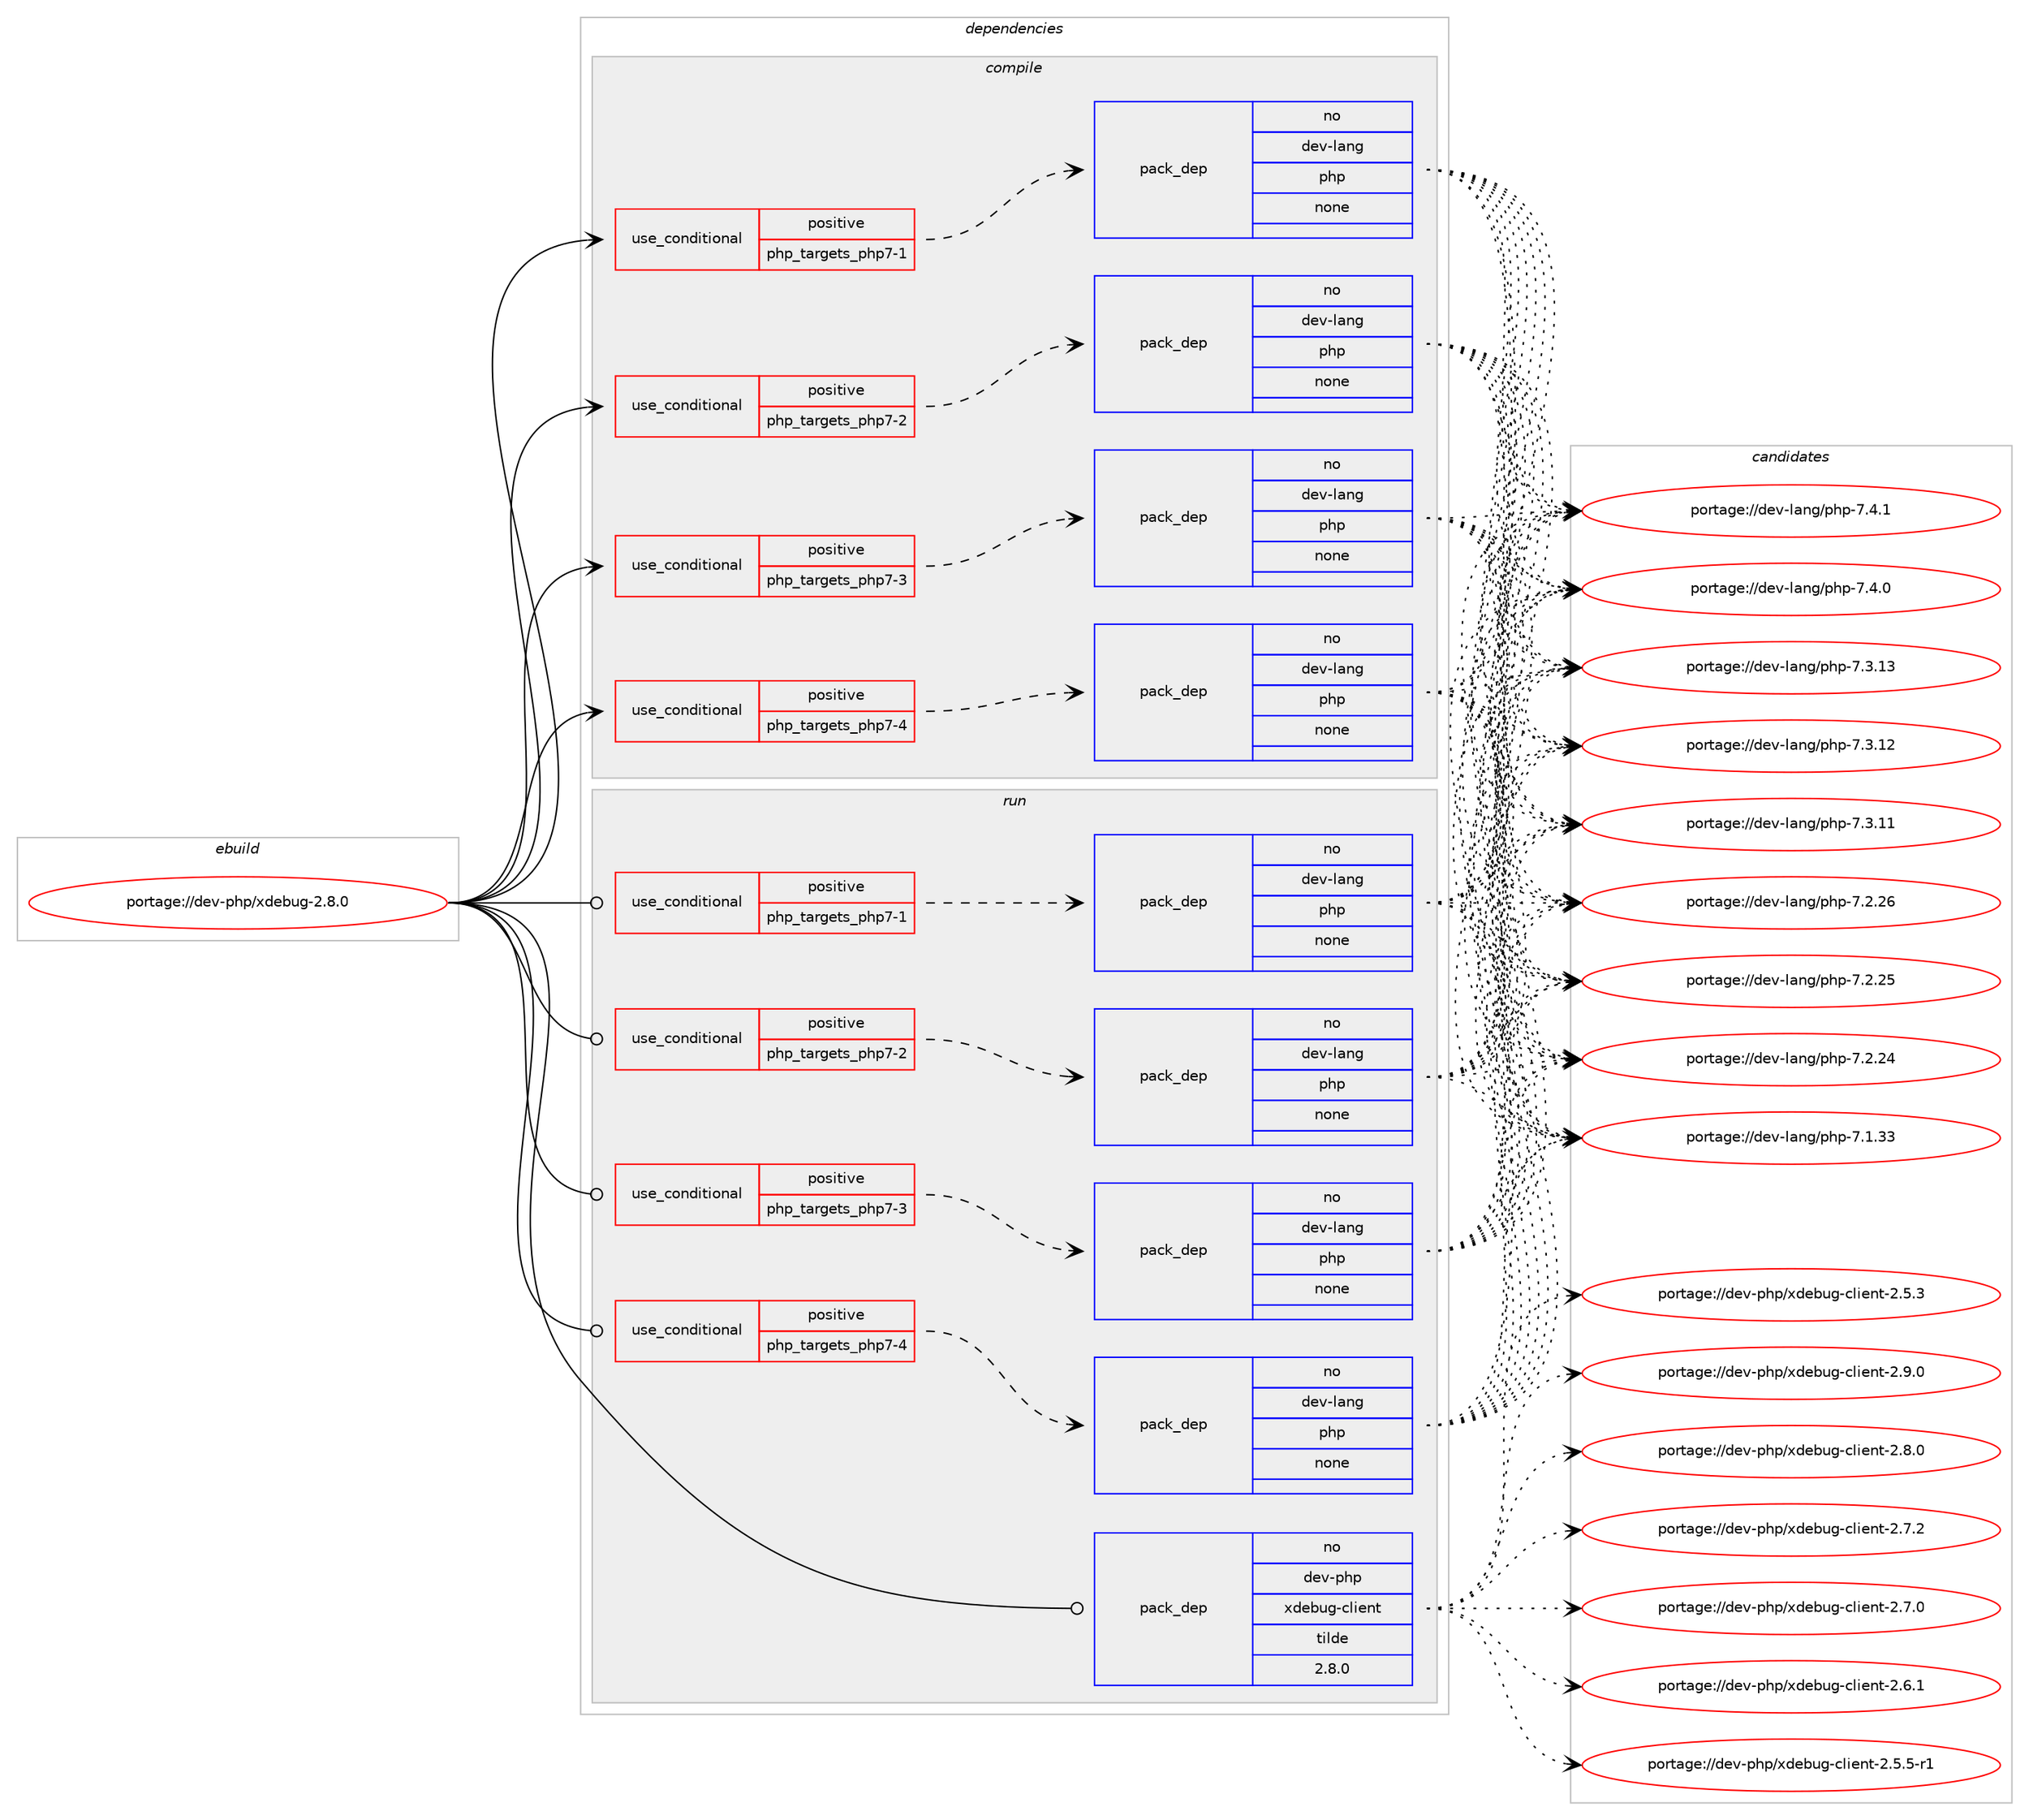 digraph prolog {

# *************
# Graph options
# *************

newrank=true;
concentrate=true;
compound=true;
graph [rankdir=LR,fontname=Helvetica,fontsize=10,ranksep=1.5];#, ranksep=2.5, nodesep=0.2];
edge  [arrowhead=vee];
node  [fontname=Helvetica,fontsize=10];

# **********
# The ebuild
# **********

subgraph cluster_leftcol {
color=gray;
label=<<i>ebuild</i>>;
id [label="portage://dev-php/xdebug-2.8.0", color=red, width=4, href="../dev-php/xdebug-2.8.0.svg"];
}

# ****************
# The dependencies
# ****************

subgraph cluster_midcol {
color=gray;
label=<<i>dependencies</i>>;
subgraph cluster_compile {
fillcolor="#eeeeee";
style=filled;
label=<<i>compile</i>>;
subgraph cond119765 {
dependency473998 [label=<<TABLE BORDER="0" CELLBORDER="1" CELLSPACING="0" CELLPADDING="4"><TR><TD ROWSPAN="3" CELLPADDING="10">use_conditional</TD></TR><TR><TD>positive</TD></TR><TR><TD>php_targets_php7-1</TD></TR></TABLE>>, shape=none, color=red];
subgraph pack349215 {
dependency473999 [label=<<TABLE BORDER="0" CELLBORDER="1" CELLSPACING="0" CELLPADDING="4" WIDTH="220"><TR><TD ROWSPAN="6" CELLPADDING="30">pack_dep</TD></TR><TR><TD WIDTH="110">no</TD></TR><TR><TD>dev-lang</TD></TR><TR><TD>php</TD></TR><TR><TD>none</TD></TR><TR><TD></TD></TR></TABLE>>, shape=none, color=blue];
}
dependency473998:e -> dependency473999:w [weight=20,style="dashed",arrowhead="vee"];
}
id:e -> dependency473998:w [weight=20,style="solid",arrowhead="vee"];
subgraph cond119766 {
dependency474000 [label=<<TABLE BORDER="0" CELLBORDER="1" CELLSPACING="0" CELLPADDING="4"><TR><TD ROWSPAN="3" CELLPADDING="10">use_conditional</TD></TR><TR><TD>positive</TD></TR><TR><TD>php_targets_php7-2</TD></TR></TABLE>>, shape=none, color=red];
subgraph pack349216 {
dependency474001 [label=<<TABLE BORDER="0" CELLBORDER="1" CELLSPACING="0" CELLPADDING="4" WIDTH="220"><TR><TD ROWSPAN="6" CELLPADDING="30">pack_dep</TD></TR><TR><TD WIDTH="110">no</TD></TR><TR><TD>dev-lang</TD></TR><TR><TD>php</TD></TR><TR><TD>none</TD></TR><TR><TD></TD></TR></TABLE>>, shape=none, color=blue];
}
dependency474000:e -> dependency474001:w [weight=20,style="dashed",arrowhead="vee"];
}
id:e -> dependency474000:w [weight=20,style="solid",arrowhead="vee"];
subgraph cond119767 {
dependency474002 [label=<<TABLE BORDER="0" CELLBORDER="1" CELLSPACING="0" CELLPADDING="4"><TR><TD ROWSPAN="3" CELLPADDING="10">use_conditional</TD></TR><TR><TD>positive</TD></TR><TR><TD>php_targets_php7-3</TD></TR></TABLE>>, shape=none, color=red];
subgraph pack349217 {
dependency474003 [label=<<TABLE BORDER="0" CELLBORDER="1" CELLSPACING="0" CELLPADDING="4" WIDTH="220"><TR><TD ROWSPAN="6" CELLPADDING="30">pack_dep</TD></TR><TR><TD WIDTH="110">no</TD></TR><TR><TD>dev-lang</TD></TR><TR><TD>php</TD></TR><TR><TD>none</TD></TR><TR><TD></TD></TR></TABLE>>, shape=none, color=blue];
}
dependency474002:e -> dependency474003:w [weight=20,style="dashed",arrowhead="vee"];
}
id:e -> dependency474002:w [weight=20,style="solid",arrowhead="vee"];
subgraph cond119768 {
dependency474004 [label=<<TABLE BORDER="0" CELLBORDER="1" CELLSPACING="0" CELLPADDING="4"><TR><TD ROWSPAN="3" CELLPADDING="10">use_conditional</TD></TR><TR><TD>positive</TD></TR><TR><TD>php_targets_php7-4</TD></TR></TABLE>>, shape=none, color=red];
subgraph pack349218 {
dependency474005 [label=<<TABLE BORDER="0" CELLBORDER="1" CELLSPACING="0" CELLPADDING="4" WIDTH="220"><TR><TD ROWSPAN="6" CELLPADDING="30">pack_dep</TD></TR><TR><TD WIDTH="110">no</TD></TR><TR><TD>dev-lang</TD></TR><TR><TD>php</TD></TR><TR><TD>none</TD></TR><TR><TD></TD></TR></TABLE>>, shape=none, color=blue];
}
dependency474004:e -> dependency474005:w [weight=20,style="dashed",arrowhead="vee"];
}
id:e -> dependency474004:w [weight=20,style="solid",arrowhead="vee"];
}
subgraph cluster_compileandrun {
fillcolor="#eeeeee";
style=filled;
label=<<i>compile and run</i>>;
}
subgraph cluster_run {
fillcolor="#eeeeee";
style=filled;
label=<<i>run</i>>;
subgraph cond119769 {
dependency474006 [label=<<TABLE BORDER="0" CELLBORDER="1" CELLSPACING="0" CELLPADDING="4"><TR><TD ROWSPAN="3" CELLPADDING="10">use_conditional</TD></TR><TR><TD>positive</TD></TR><TR><TD>php_targets_php7-1</TD></TR></TABLE>>, shape=none, color=red];
subgraph pack349219 {
dependency474007 [label=<<TABLE BORDER="0" CELLBORDER="1" CELLSPACING="0" CELLPADDING="4" WIDTH="220"><TR><TD ROWSPAN="6" CELLPADDING="30">pack_dep</TD></TR><TR><TD WIDTH="110">no</TD></TR><TR><TD>dev-lang</TD></TR><TR><TD>php</TD></TR><TR><TD>none</TD></TR><TR><TD></TD></TR></TABLE>>, shape=none, color=blue];
}
dependency474006:e -> dependency474007:w [weight=20,style="dashed",arrowhead="vee"];
}
id:e -> dependency474006:w [weight=20,style="solid",arrowhead="odot"];
subgraph cond119770 {
dependency474008 [label=<<TABLE BORDER="0" CELLBORDER="1" CELLSPACING="0" CELLPADDING="4"><TR><TD ROWSPAN="3" CELLPADDING="10">use_conditional</TD></TR><TR><TD>positive</TD></TR><TR><TD>php_targets_php7-2</TD></TR></TABLE>>, shape=none, color=red];
subgraph pack349220 {
dependency474009 [label=<<TABLE BORDER="0" CELLBORDER="1" CELLSPACING="0" CELLPADDING="4" WIDTH="220"><TR><TD ROWSPAN="6" CELLPADDING="30">pack_dep</TD></TR><TR><TD WIDTH="110">no</TD></TR><TR><TD>dev-lang</TD></TR><TR><TD>php</TD></TR><TR><TD>none</TD></TR><TR><TD></TD></TR></TABLE>>, shape=none, color=blue];
}
dependency474008:e -> dependency474009:w [weight=20,style="dashed",arrowhead="vee"];
}
id:e -> dependency474008:w [weight=20,style="solid",arrowhead="odot"];
subgraph cond119771 {
dependency474010 [label=<<TABLE BORDER="0" CELLBORDER="1" CELLSPACING="0" CELLPADDING="4"><TR><TD ROWSPAN="3" CELLPADDING="10">use_conditional</TD></TR><TR><TD>positive</TD></TR><TR><TD>php_targets_php7-3</TD></TR></TABLE>>, shape=none, color=red];
subgraph pack349221 {
dependency474011 [label=<<TABLE BORDER="0" CELLBORDER="1" CELLSPACING="0" CELLPADDING="4" WIDTH="220"><TR><TD ROWSPAN="6" CELLPADDING="30">pack_dep</TD></TR><TR><TD WIDTH="110">no</TD></TR><TR><TD>dev-lang</TD></TR><TR><TD>php</TD></TR><TR><TD>none</TD></TR><TR><TD></TD></TR></TABLE>>, shape=none, color=blue];
}
dependency474010:e -> dependency474011:w [weight=20,style="dashed",arrowhead="vee"];
}
id:e -> dependency474010:w [weight=20,style="solid",arrowhead="odot"];
subgraph cond119772 {
dependency474012 [label=<<TABLE BORDER="0" CELLBORDER="1" CELLSPACING="0" CELLPADDING="4"><TR><TD ROWSPAN="3" CELLPADDING="10">use_conditional</TD></TR><TR><TD>positive</TD></TR><TR><TD>php_targets_php7-4</TD></TR></TABLE>>, shape=none, color=red];
subgraph pack349222 {
dependency474013 [label=<<TABLE BORDER="0" CELLBORDER="1" CELLSPACING="0" CELLPADDING="4" WIDTH="220"><TR><TD ROWSPAN="6" CELLPADDING="30">pack_dep</TD></TR><TR><TD WIDTH="110">no</TD></TR><TR><TD>dev-lang</TD></TR><TR><TD>php</TD></TR><TR><TD>none</TD></TR><TR><TD></TD></TR></TABLE>>, shape=none, color=blue];
}
dependency474012:e -> dependency474013:w [weight=20,style="dashed",arrowhead="vee"];
}
id:e -> dependency474012:w [weight=20,style="solid",arrowhead="odot"];
subgraph pack349223 {
dependency474014 [label=<<TABLE BORDER="0" CELLBORDER="1" CELLSPACING="0" CELLPADDING="4" WIDTH="220"><TR><TD ROWSPAN="6" CELLPADDING="30">pack_dep</TD></TR><TR><TD WIDTH="110">no</TD></TR><TR><TD>dev-php</TD></TR><TR><TD>xdebug-client</TD></TR><TR><TD>tilde</TD></TR><TR><TD>2.8.0</TD></TR></TABLE>>, shape=none, color=blue];
}
id:e -> dependency474014:w [weight=20,style="solid",arrowhead="odot"];
}
}

# **************
# The candidates
# **************

subgraph cluster_choices {
rank=same;
color=gray;
label=<<i>candidates</i>>;

subgraph choice349215 {
color=black;
nodesep=1;
choice100101118451089711010347112104112455546524649 [label="portage://dev-lang/php-7.4.1", color=red, width=4,href="../dev-lang/php-7.4.1.svg"];
choice100101118451089711010347112104112455546524648 [label="portage://dev-lang/php-7.4.0", color=red, width=4,href="../dev-lang/php-7.4.0.svg"];
choice10010111845108971101034711210411245554651464951 [label="portage://dev-lang/php-7.3.13", color=red, width=4,href="../dev-lang/php-7.3.13.svg"];
choice10010111845108971101034711210411245554651464950 [label="portage://dev-lang/php-7.3.12", color=red, width=4,href="../dev-lang/php-7.3.12.svg"];
choice10010111845108971101034711210411245554651464949 [label="portage://dev-lang/php-7.3.11", color=red, width=4,href="../dev-lang/php-7.3.11.svg"];
choice10010111845108971101034711210411245554650465054 [label="portage://dev-lang/php-7.2.26", color=red, width=4,href="../dev-lang/php-7.2.26.svg"];
choice10010111845108971101034711210411245554650465053 [label="portage://dev-lang/php-7.2.25", color=red, width=4,href="../dev-lang/php-7.2.25.svg"];
choice10010111845108971101034711210411245554650465052 [label="portage://dev-lang/php-7.2.24", color=red, width=4,href="../dev-lang/php-7.2.24.svg"];
choice10010111845108971101034711210411245554649465151 [label="portage://dev-lang/php-7.1.33", color=red, width=4,href="../dev-lang/php-7.1.33.svg"];
dependency473999:e -> choice100101118451089711010347112104112455546524649:w [style=dotted,weight="100"];
dependency473999:e -> choice100101118451089711010347112104112455546524648:w [style=dotted,weight="100"];
dependency473999:e -> choice10010111845108971101034711210411245554651464951:w [style=dotted,weight="100"];
dependency473999:e -> choice10010111845108971101034711210411245554651464950:w [style=dotted,weight="100"];
dependency473999:e -> choice10010111845108971101034711210411245554651464949:w [style=dotted,weight="100"];
dependency473999:e -> choice10010111845108971101034711210411245554650465054:w [style=dotted,weight="100"];
dependency473999:e -> choice10010111845108971101034711210411245554650465053:w [style=dotted,weight="100"];
dependency473999:e -> choice10010111845108971101034711210411245554650465052:w [style=dotted,weight="100"];
dependency473999:e -> choice10010111845108971101034711210411245554649465151:w [style=dotted,weight="100"];
}
subgraph choice349216 {
color=black;
nodesep=1;
choice100101118451089711010347112104112455546524649 [label="portage://dev-lang/php-7.4.1", color=red, width=4,href="../dev-lang/php-7.4.1.svg"];
choice100101118451089711010347112104112455546524648 [label="portage://dev-lang/php-7.4.0", color=red, width=4,href="../dev-lang/php-7.4.0.svg"];
choice10010111845108971101034711210411245554651464951 [label="portage://dev-lang/php-7.3.13", color=red, width=4,href="../dev-lang/php-7.3.13.svg"];
choice10010111845108971101034711210411245554651464950 [label="portage://dev-lang/php-7.3.12", color=red, width=4,href="../dev-lang/php-7.3.12.svg"];
choice10010111845108971101034711210411245554651464949 [label="portage://dev-lang/php-7.3.11", color=red, width=4,href="../dev-lang/php-7.3.11.svg"];
choice10010111845108971101034711210411245554650465054 [label="portage://dev-lang/php-7.2.26", color=red, width=4,href="../dev-lang/php-7.2.26.svg"];
choice10010111845108971101034711210411245554650465053 [label="portage://dev-lang/php-7.2.25", color=red, width=4,href="../dev-lang/php-7.2.25.svg"];
choice10010111845108971101034711210411245554650465052 [label="portage://dev-lang/php-7.2.24", color=red, width=4,href="../dev-lang/php-7.2.24.svg"];
choice10010111845108971101034711210411245554649465151 [label="portage://dev-lang/php-7.1.33", color=red, width=4,href="../dev-lang/php-7.1.33.svg"];
dependency474001:e -> choice100101118451089711010347112104112455546524649:w [style=dotted,weight="100"];
dependency474001:e -> choice100101118451089711010347112104112455546524648:w [style=dotted,weight="100"];
dependency474001:e -> choice10010111845108971101034711210411245554651464951:w [style=dotted,weight="100"];
dependency474001:e -> choice10010111845108971101034711210411245554651464950:w [style=dotted,weight="100"];
dependency474001:e -> choice10010111845108971101034711210411245554651464949:w [style=dotted,weight="100"];
dependency474001:e -> choice10010111845108971101034711210411245554650465054:w [style=dotted,weight="100"];
dependency474001:e -> choice10010111845108971101034711210411245554650465053:w [style=dotted,weight="100"];
dependency474001:e -> choice10010111845108971101034711210411245554650465052:w [style=dotted,weight="100"];
dependency474001:e -> choice10010111845108971101034711210411245554649465151:w [style=dotted,weight="100"];
}
subgraph choice349217 {
color=black;
nodesep=1;
choice100101118451089711010347112104112455546524649 [label="portage://dev-lang/php-7.4.1", color=red, width=4,href="../dev-lang/php-7.4.1.svg"];
choice100101118451089711010347112104112455546524648 [label="portage://dev-lang/php-7.4.0", color=red, width=4,href="../dev-lang/php-7.4.0.svg"];
choice10010111845108971101034711210411245554651464951 [label="portage://dev-lang/php-7.3.13", color=red, width=4,href="../dev-lang/php-7.3.13.svg"];
choice10010111845108971101034711210411245554651464950 [label="portage://dev-lang/php-7.3.12", color=red, width=4,href="../dev-lang/php-7.3.12.svg"];
choice10010111845108971101034711210411245554651464949 [label="portage://dev-lang/php-7.3.11", color=red, width=4,href="../dev-lang/php-7.3.11.svg"];
choice10010111845108971101034711210411245554650465054 [label="portage://dev-lang/php-7.2.26", color=red, width=4,href="../dev-lang/php-7.2.26.svg"];
choice10010111845108971101034711210411245554650465053 [label="portage://dev-lang/php-7.2.25", color=red, width=4,href="../dev-lang/php-7.2.25.svg"];
choice10010111845108971101034711210411245554650465052 [label="portage://dev-lang/php-7.2.24", color=red, width=4,href="../dev-lang/php-7.2.24.svg"];
choice10010111845108971101034711210411245554649465151 [label="portage://dev-lang/php-7.1.33", color=red, width=4,href="../dev-lang/php-7.1.33.svg"];
dependency474003:e -> choice100101118451089711010347112104112455546524649:w [style=dotted,weight="100"];
dependency474003:e -> choice100101118451089711010347112104112455546524648:w [style=dotted,weight="100"];
dependency474003:e -> choice10010111845108971101034711210411245554651464951:w [style=dotted,weight="100"];
dependency474003:e -> choice10010111845108971101034711210411245554651464950:w [style=dotted,weight="100"];
dependency474003:e -> choice10010111845108971101034711210411245554651464949:w [style=dotted,weight="100"];
dependency474003:e -> choice10010111845108971101034711210411245554650465054:w [style=dotted,weight="100"];
dependency474003:e -> choice10010111845108971101034711210411245554650465053:w [style=dotted,weight="100"];
dependency474003:e -> choice10010111845108971101034711210411245554650465052:w [style=dotted,weight="100"];
dependency474003:e -> choice10010111845108971101034711210411245554649465151:w [style=dotted,weight="100"];
}
subgraph choice349218 {
color=black;
nodesep=1;
choice100101118451089711010347112104112455546524649 [label="portage://dev-lang/php-7.4.1", color=red, width=4,href="../dev-lang/php-7.4.1.svg"];
choice100101118451089711010347112104112455546524648 [label="portage://dev-lang/php-7.4.0", color=red, width=4,href="../dev-lang/php-7.4.0.svg"];
choice10010111845108971101034711210411245554651464951 [label="portage://dev-lang/php-7.3.13", color=red, width=4,href="../dev-lang/php-7.3.13.svg"];
choice10010111845108971101034711210411245554651464950 [label="portage://dev-lang/php-7.3.12", color=red, width=4,href="../dev-lang/php-7.3.12.svg"];
choice10010111845108971101034711210411245554651464949 [label="portage://dev-lang/php-7.3.11", color=red, width=4,href="../dev-lang/php-7.3.11.svg"];
choice10010111845108971101034711210411245554650465054 [label="portage://dev-lang/php-7.2.26", color=red, width=4,href="../dev-lang/php-7.2.26.svg"];
choice10010111845108971101034711210411245554650465053 [label="portage://dev-lang/php-7.2.25", color=red, width=4,href="../dev-lang/php-7.2.25.svg"];
choice10010111845108971101034711210411245554650465052 [label="portage://dev-lang/php-7.2.24", color=red, width=4,href="../dev-lang/php-7.2.24.svg"];
choice10010111845108971101034711210411245554649465151 [label="portage://dev-lang/php-7.1.33", color=red, width=4,href="../dev-lang/php-7.1.33.svg"];
dependency474005:e -> choice100101118451089711010347112104112455546524649:w [style=dotted,weight="100"];
dependency474005:e -> choice100101118451089711010347112104112455546524648:w [style=dotted,weight="100"];
dependency474005:e -> choice10010111845108971101034711210411245554651464951:w [style=dotted,weight="100"];
dependency474005:e -> choice10010111845108971101034711210411245554651464950:w [style=dotted,weight="100"];
dependency474005:e -> choice10010111845108971101034711210411245554651464949:w [style=dotted,weight="100"];
dependency474005:e -> choice10010111845108971101034711210411245554650465054:w [style=dotted,weight="100"];
dependency474005:e -> choice10010111845108971101034711210411245554650465053:w [style=dotted,weight="100"];
dependency474005:e -> choice10010111845108971101034711210411245554650465052:w [style=dotted,weight="100"];
dependency474005:e -> choice10010111845108971101034711210411245554649465151:w [style=dotted,weight="100"];
}
subgraph choice349219 {
color=black;
nodesep=1;
choice100101118451089711010347112104112455546524649 [label="portage://dev-lang/php-7.4.1", color=red, width=4,href="../dev-lang/php-7.4.1.svg"];
choice100101118451089711010347112104112455546524648 [label="portage://dev-lang/php-7.4.0", color=red, width=4,href="../dev-lang/php-7.4.0.svg"];
choice10010111845108971101034711210411245554651464951 [label="portage://dev-lang/php-7.3.13", color=red, width=4,href="../dev-lang/php-7.3.13.svg"];
choice10010111845108971101034711210411245554651464950 [label="portage://dev-lang/php-7.3.12", color=red, width=4,href="../dev-lang/php-7.3.12.svg"];
choice10010111845108971101034711210411245554651464949 [label="portage://dev-lang/php-7.3.11", color=red, width=4,href="../dev-lang/php-7.3.11.svg"];
choice10010111845108971101034711210411245554650465054 [label="portage://dev-lang/php-7.2.26", color=red, width=4,href="../dev-lang/php-7.2.26.svg"];
choice10010111845108971101034711210411245554650465053 [label="portage://dev-lang/php-7.2.25", color=red, width=4,href="../dev-lang/php-7.2.25.svg"];
choice10010111845108971101034711210411245554650465052 [label="portage://dev-lang/php-7.2.24", color=red, width=4,href="../dev-lang/php-7.2.24.svg"];
choice10010111845108971101034711210411245554649465151 [label="portage://dev-lang/php-7.1.33", color=red, width=4,href="../dev-lang/php-7.1.33.svg"];
dependency474007:e -> choice100101118451089711010347112104112455546524649:w [style=dotted,weight="100"];
dependency474007:e -> choice100101118451089711010347112104112455546524648:w [style=dotted,weight="100"];
dependency474007:e -> choice10010111845108971101034711210411245554651464951:w [style=dotted,weight="100"];
dependency474007:e -> choice10010111845108971101034711210411245554651464950:w [style=dotted,weight="100"];
dependency474007:e -> choice10010111845108971101034711210411245554651464949:w [style=dotted,weight="100"];
dependency474007:e -> choice10010111845108971101034711210411245554650465054:w [style=dotted,weight="100"];
dependency474007:e -> choice10010111845108971101034711210411245554650465053:w [style=dotted,weight="100"];
dependency474007:e -> choice10010111845108971101034711210411245554650465052:w [style=dotted,weight="100"];
dependency474007:e -> choice10010111845108971101034711210411245554649465151:w [style=dotted,weight="100"];
}
subgraph choice349220 {
color=black;
nodesep=1;
choice100101118451089711010347112104112455546524649 [label="portage://dev-lang/php-7.4.1", color=red, width=4,href="../dev-lang/php-7.4.1.svg"];
choice100101118451089711010347112104112455546524648 [label="portage://dev-lang/php-7.4.0", color=red, width=4,href="../dev-lang/php-7.4.0.svg"];
choice10010111845108971101034711210411245554651464951 [label="portage://dev-lang/php-7.3.13", color=red, width=4,href="../dev-lang/php-7.3.13.svg"];
choice10010111845108971101034711210411245554651464950 [label="portage://dev-lang/php-7.3.12", color=red, width=4,href="../dev-lang/php-7.3.12.svg"];
choice10010111845108971101034711210411245554651464949 [label="portage://dev-lang/php-7.3.11", color=red, width=4,href="../dev-lang/php-7.3.11.svg"];
choice10010111845108971101034711210411245554650465054 [label="portage://dev-lang/php-7.2.26", color=red, width=4,href="../dev-lang/php-7.2.26.svg"];
choice10010111845108971101034711210411245554650465053 [label="portage://dev-lang/php-7.2.25", color=red, width=4,href="../dev-lang/php-7.2.25.svg"];
choice10010111845108971101034711210411245554650465052 [label="portage://dev-lang/php-7.2.24", color=red, width=4,href="../dev-lang/php-7.2.24.svg"];
choice10010111845108971101034711210411245554649465151 [label="portage://dev-lang/php-7.1.33", color=red, width=4,href="../dev-lang/php-7.1.33.svg"];
dependency474009:e -> choice100101118451089711010347112104112455546524649:w [style=dotted,weight="100"];
dependency474009:e -> choice100101118451089711010347112104112455546524648:w [style=dotted,weight="100"];
dependency474009:e -> choice10010111845108971101034711210411245554651464951:w [style=dotted,weight="100"];
dependency474009:e -> choice10010111845108971101034711210411245554651464950:w [style=dotted,weight="100"];
dependency474009:e -> choice10010111845108971101034711210411245554651464949:w [style=dotted,weight="100"];
dependency474009:e -> choice10010111845108971101034711210411245554650465054:w [style=dotted,weight="100"];
dependency474009:e -> choice10010111845108971101034711210411245554650465053:w [style=dotted,weight="100"];
dependency474009:e -> choice10010111845108971101034711210411245554650465052:w [style=dotted,weight="100"];
dependency474009:e -> choice10010111845108971101034711210411245554649465151:w [style=dotted,weight="100"];
}
subgraph choice349221 {
color=black;
nodesep=1;
choice100101118451089711010347112104112455546524649 [label="portage://dev-lang/php-7.4.1", color=red, width=4,href="../dev-lang/php-7.4.1.svg"];
choice100101118451089711010347112104112455546524648 [label="portage://dev-lang/php-7.4.0", color=red, width=4,href="../dev-lang/php-7.4.0.svg"];
choice10010111845108971101034711210411245554651464951 [label="portage://dev-lang/php-7.3.13", color=red, width=4,href="../dev-lang/php-7.3.13.svg"];
choice10010111845108971101034711210411245554651464950 [label="portage://dev-lang/php-7.3.12", color=red, width=4,href="../dev-lang/php-7.3.12.svg"];
choice10010111845108971101034711210411245554651464949 [label="portage://dev-lang/php-7.3.11", color=red, width=4,href="../dev-lang/php-7.3.11.svg"];
choice10010111845108971101034711210411245554650465054 [label="portage://dev-lang/php-7.2.26", color=red, width=4,href="../dev-lang/php-7.2.26.svg"];
choice10010111845108971101034711210411245554650465053 [label="portage://dev-lang/php-7.2.25", color=red, width=4,href="../dev-lang/php-7.2.25.svg"];
choice10010111845108971101034711210411245554650465052 [label="portage://dev-lang/php-7.2.24", color=red, width=4,href="../dev-lang/php-7.2.24.svg"];
choice10010111845108971101034711210411245554649465151 [label="portage://dev-lang/php-7.1.33", color=red, width=4,href="../dev-lang/php-7.1.33.svg"];
dependency474011:e -> choice100101118451089711010347112104112455546524649:w [style=dotted,weight="100"];
dependency474011:e -> choice100101118451089711010347112104112455546524648:w [style=dotted,weight="100"];
dependency474011:e -> choice10010111845108971101034711210411245554651464951:w [style=dotted,weight="100"];
dependency474011:e -> choice10010111845108971101034711210411245554651464950:w [style=dotted,weight="100"];
dependency474011:e -> choice10010111845108971101034711210411245554651464949:w [style=dotted,weight="100"];
dependency474011:e -> choice10010111845108971101034711210411245554650465054:w [style=dotted,weight="100"];
dependency474011:e -> choice10010111845108971101034711210411245554650465053:w [style=dotted,weight="100"];
dependency474011:e -> choice10010111845108971101034711210411245554650465052:w [style=dotted,weight="100"];
dependency474011:e -> choice10010111845108971101034711210411245554649465151:w [style=dotted,weight="100"];
}
subgraph choice349222 {
color=black;
nodesep=1;
choice100101118451089711010347112104112455546524649 [label="portage://dev-lang/php-7.4.1", color=red, width=4,href="../dev-lang/php-7.4.1.svg"];
choice100101118451089711010347112104112455546524648 [label="portage://dev-lang/php-7.4.0", color=red, width=4,href="../dev-lang/php-7.4.0.svg"];
choice10010111845108971101034711210411245554651464951 [label="portage://dev-lang/php-7.3.13", color=red, width=4,href="../dev-lang/php-7.3.13.svg"];
choice10010111845108971101034711210411245554651464950 [label="portage://dev-lang/php-7.3.12", color=red, width=4,href="../dev-lang/php-7.3.12.svg"];
choice10010111845108971101034711210411245554651464949 [label="portage://dev-lang/php-7.3.11", color=red, width=4,href="../dev-lang/php-7.3.11.svg"];
choice10010111845108971101034711210411245554650465054 [label="portage://dev-lang/php-7.2.26", color=red, width=4,href="../dev-lang/php-7.2.26.svg"];
choice10010111845108971101034711210411245554650465053 [label="portage://dev-lang/php-7.2.25", color=red, width=4,href="../dev-lang/php-7.2.25.svg"];
choice10010111845108971101034711210411245554650465052 [label="portage://dev-lang/php-7.2.24", color=red, width=4,href="../dev-lang/php-7.2.24.svg"];
choice10010111845108971101034711210411245554649465151 [label="portage://dev-lang/php-7.1.33", color=red, width=4,href="../dev-lang/php-7.1.33.svg"];
dependency474013:e -> choice100101118451089711010347112104112455546524649:w [style=dotted,weight="100"];
dependency474013:e -> choice100101118451089711010347112104112455546524648:w [style=dotted,weight="100"];
dependency474013:e -> choice10010111845108971101034711210411245554651464951:w [style=dotted,weight="100"];
dependency474013:e -> choice10010111845108971101034711210411245554651464950:w [style=dotted,weight="100"];
dependency474013:e -> choice10010111845108971101034711210411245554651464949:w [style=dotted,weight="100"];
dependency474013:e -> choice10010111845108971101034711210411245554650465054:w [style=dotted,weight="100"];
dependency474013:e -> choice10010111845108971101034711210411245554650465053:w [style=dotted,weight="100"];
dependency474013:e -> choice10010111845108971101034711210411245554650465052:w [style=dotted,weight="100"];
dependency474013:e -> choice10010111845108971101034711210411245554649465151:w [style=dotted,weight="100"];
}
subgraph choice349223 {
color=black;
nodesep=1;
choice1001011184511210411247120100101981171034599108105101110116455046574648 [label="portage://dev-php/xdebug-client-2.9.0", color=red, width=4,href="../dev-php/xdebug-client-2.9.0.svg"];
choice1001011184511210411247120100101981171034599108105101110116455046564648 [label="portage://dev-php/xdebug-client-2.8.0", color=red, width=4,href="../dev-php/xdebug-client-2.8.0.svg"];
choice1001011184511210411247120100101981171034599108105101110116455046554650 [label="portage://dev-php/xdebug-client-2.7.2", color=red, width=4,href="../dev-php/xdebug-client-2.7.2.svg"];
choice1001011184511210411247120100101981171034599108105101110116455046554648 [label="portage://dev-php/xdebug-client-2.7.0", color=red, width=4,href="../dev-php/xdebug-client-2.7.0.svg"];
choice1001011184511210411247120100101981171034599108105101110116455046544649 [label="portage://dev-php/xdebug-client-2.6.1", color=red, width=4,href="../dev-php/xdebug-client-2.6.1.svg"];
choice10010111845112104112471201001019811710345991081051011101164550465346534511449 [label="portage://dev-php/xdebug-client-2.5.5-r1", color=red, width=4,href="../dev-php/xdebug-client-2.5.5-r1.svg"];
choice1001011184511210411247120100101981171034599108105101110116455046534651 [label="portage://dev-php/xdebug-client-2.5.3", color=red, width=4,href="../dev-php/xdebug-client-2.5.3.svg"];
dependency474014:e -> choice1001011184511210411247120100101981171034599108105101110116455046574648:w [style=dotted,weight="100"];
dependency474014:e -> choice1001011184511210411247120100101981171034599108105101110116455046564648:w [style=dotted,weight="100"];
dependency474014:e -> choice1001011184511210411247120100101981171034599108105101110116455046554650:w [style=dotted,weight="100"];
dependency474014:e -> choice1001011184511210411247120100101981171034599108105101110116455046554648:w [style=dotted,weight="100"];
dependency474014:e -> choice1001011184511210411247120100101981171034599108105101110116455046544649:w [style=dotted,weight="100"];
dependency474014:e -> choice10010111845112104112471201001019811710345991081051011101164550465346534511449:w [style=dotted,weight="100"];
dependency474014:e -> choice1001011184511210411247120100101981171034599108105101110116455046534651:w [style=dotted,weight="100"];
}
}

}
